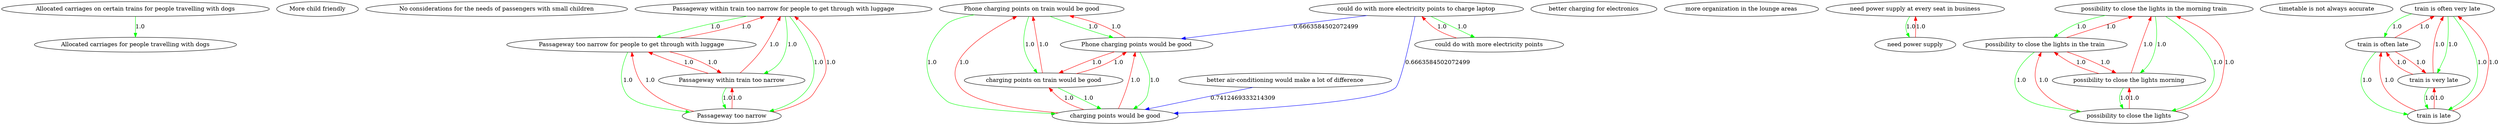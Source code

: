 digraph rawGraph {
"Allocated carriages on certain trains for people travelling with dogs";"Allocated carriages for people travelling with dogs";"More child friendly";"No considerations for the needs of passengers with small children";"Passageway within train too narrow for people to get through with luggage";"Passageway too narrow for people to get through with luggage";"Passageway too narrow";"Passageway within train too narrow";"Phone charging points on train would be good";"Phone charging points would be good";"charging points would be good";"charging points on train would be good";"better air-conditioning would make a lot of difference";"better charging for electronics";"could do with more electricity points to charge laptop";"could do with more electricity points";"more organization in the lounge areas";"need power supply at every seat in business";"need power supply";"possibility to close the lights in the morning train";"possibility to close the lights in the train";"possibility to close the lights";"possibility to close the lights morning";"timetable is not always accurate";"train is often very late";"train is often late";"train is late";"train is very late";"Allocated carriages on certain trains for people travelling with dogs" -> "Allocated carriages for people travelling with dogs" [label=1.0] [color=green]
"Passageway within train too narrow for people to get through with luggage" -> "Passageway too narrow for people to get through with luggage" [label=1.0] [color=green]
"Passageway too narrow for people to get through with luggage" -> "Passageway too narrow" [label=1.0] [color=green]
"Passageway within train too narrow for people to get through with luggage" -> "Passageway within train too narrow" [label=1.0] [color=green]
"Passageway within train too narrow" -> "Passageway too narrow" [label=1.0] [color=green]
"Passageway within train too narrow for people to get through with luggage" -> "Passageway too narrow" [label=1.0] [color=green]
"Passageway too narrow for people to get through with luggage" -> "Passageway within train too narrow for people to get through with luggage" [label=1.0] [color=red]
"Passageway too narrow for people to get through with luggage" -> "Passageway within train too narrow" [label=1.0] [color=red]
"Passageway too narrow" -> "Passageway within train too narrow for people to get through with luggage" [label=1.0] [color=red]
"Passageway too narrow" -> "Passageway too narrow for people to get through with luggage" [label=1.0] [color=red]
"Passageway too narrow" -> "Passageway within train too narrow" [label=1.0] [color=red]
"Passageway within train too narrow" -> "Passageway within train too narrow for people to get through with luggage" [label=1.0] [color=red]
"Passageway within train too narrow" -> "Passageway too narrow for people to get through with luggage" [label=1.0] [color=red]
"Phone charging points on train would be good" -> "Phone charging points would be good" [label=1.0] [color=green]
"Phone charging points would be good" -> "charging points would be good" [label=1.0] [color=green]
"Phone charging points on train would be good" -> "charging points on train would be good" [label=1.0] [color=green]
"charging points on train would be good" -> "charging points would be good" [label=1.0] [color=green]
"Phone charging points on train would be good" -> "charging points would be good" [label=1.0] [color=green]
"Phone charging points would be good" -> "Phone charging points on train would be good" [label=1.0] [color=red]
"Phone charging points would be good" -> "charging points on train would be good" [label=1.0] [color=red]
"charging points would be good" -> "Phone charging points on train would be good" [label=1.0] [color=red]
"charging points would be good" -> "Phone charging points would be good" [label=1.0] [color=red]
"charging points would be good" -> "charging points on train would be good" [label=1.0] [color=red]
"charging points on train would be good" -> "Phone charging points on train would be good" [label=1.0] [color=red]
"charging points on train would be good" -> "Phone charging points would be good" [label=1.0] [color=red]
"better air-conditioning would make a lot of difference" -> "charging points would be good" [label=0.7412469333214309] [color=blue]
"could do with more electricity points to charge laptop" -> "could do with more electricity points" [label=1.0] [color=green]
"could do with more electricity points" -> "could do with more electricity points to charge laptop" [label=1.0] [color=red]
"could do with more electricity points to charge laptop" -> "Phone charging points would be good" [label=0.6663584502072499] [color=blue]
"need power supply at every seat in business" -> "need power supply" [label=1.0] [color=green]
"need power supply" -> "need power supply at every seat in business" [label=1.0] [color=red]
"possibility to close the lights in the morning train" -> "possibility to close the lights in the train" [label=1.0] [color=green]
"possibility to close the lights in the train" -> "possibility to close the lights" [label=1.0] [color=green]
"possibility to close the lights in the morning train" -> "possibility to close the lights morning" [label=1.0] [color=green]
"possibility to close the lights morning" -> "possibility to close the lights" [label=1.0] [color=green]
"possibility to close the lights in the morning train" -> "possibility to close the lights" [label=1.0] [color=green]
"possibility to close the lights in the train" -> "possibility to close the lights in the morning train" [label=1.0] [color=red]
"possibility to close the lights in the train" -> "possibility to close the lights morning" [label=1.0] [color=red]
"possibility to close the lights" -> "possibility to close the lights in the morning train" [label=1.0] [color=red]
"possibility to close the lights" -> "possibility to close the lights in the train" [label=1.0] [color=red]
"possibility to close the lights" -> "possibility to close the lights morning" [label=1.0] [color=red]
"possibility to close the lights morning" -> "possibility to close the lights in the morning train" [label=1.0] [color=red]
"possibility to close the lights morning" -> "possibility to close the lights in the train" [label=1.0] [color=red]
"train is often very late" -> "train is often late" [label=1.0] [color=green]
"train is often late" -> "train is late" [label=1.0] [color=green]
"train is often very late" -> "train is very late" [label=1.0] [color=green]
"train is very late" -> "train is late" [label=1.0] [color=green]
"train is often very late" -> "train is late" [label=1.0] [color=green]
"train is often late" -> "train is often very late" [label=1.0] [color=red]
"train is often late" -> "train is very late" [label=1.0] [color=red]
"train is late" -> "train is often very late" [label=1.0] [color=red]
"train is late" -> "train is often late" [label=1.0] [color=red]
"train is late" -> "train is very late" [label=1.0] [color=red]
"train is very late" -> "train is often very late" [label=1.0] [color=red]
"train is very late" -> "train is often late" [label=1.0] [color=red]
"could do with more electricity points to charge laptop" -> "charging points would be good" [label=0.6663584502072499] [color=blue]
}